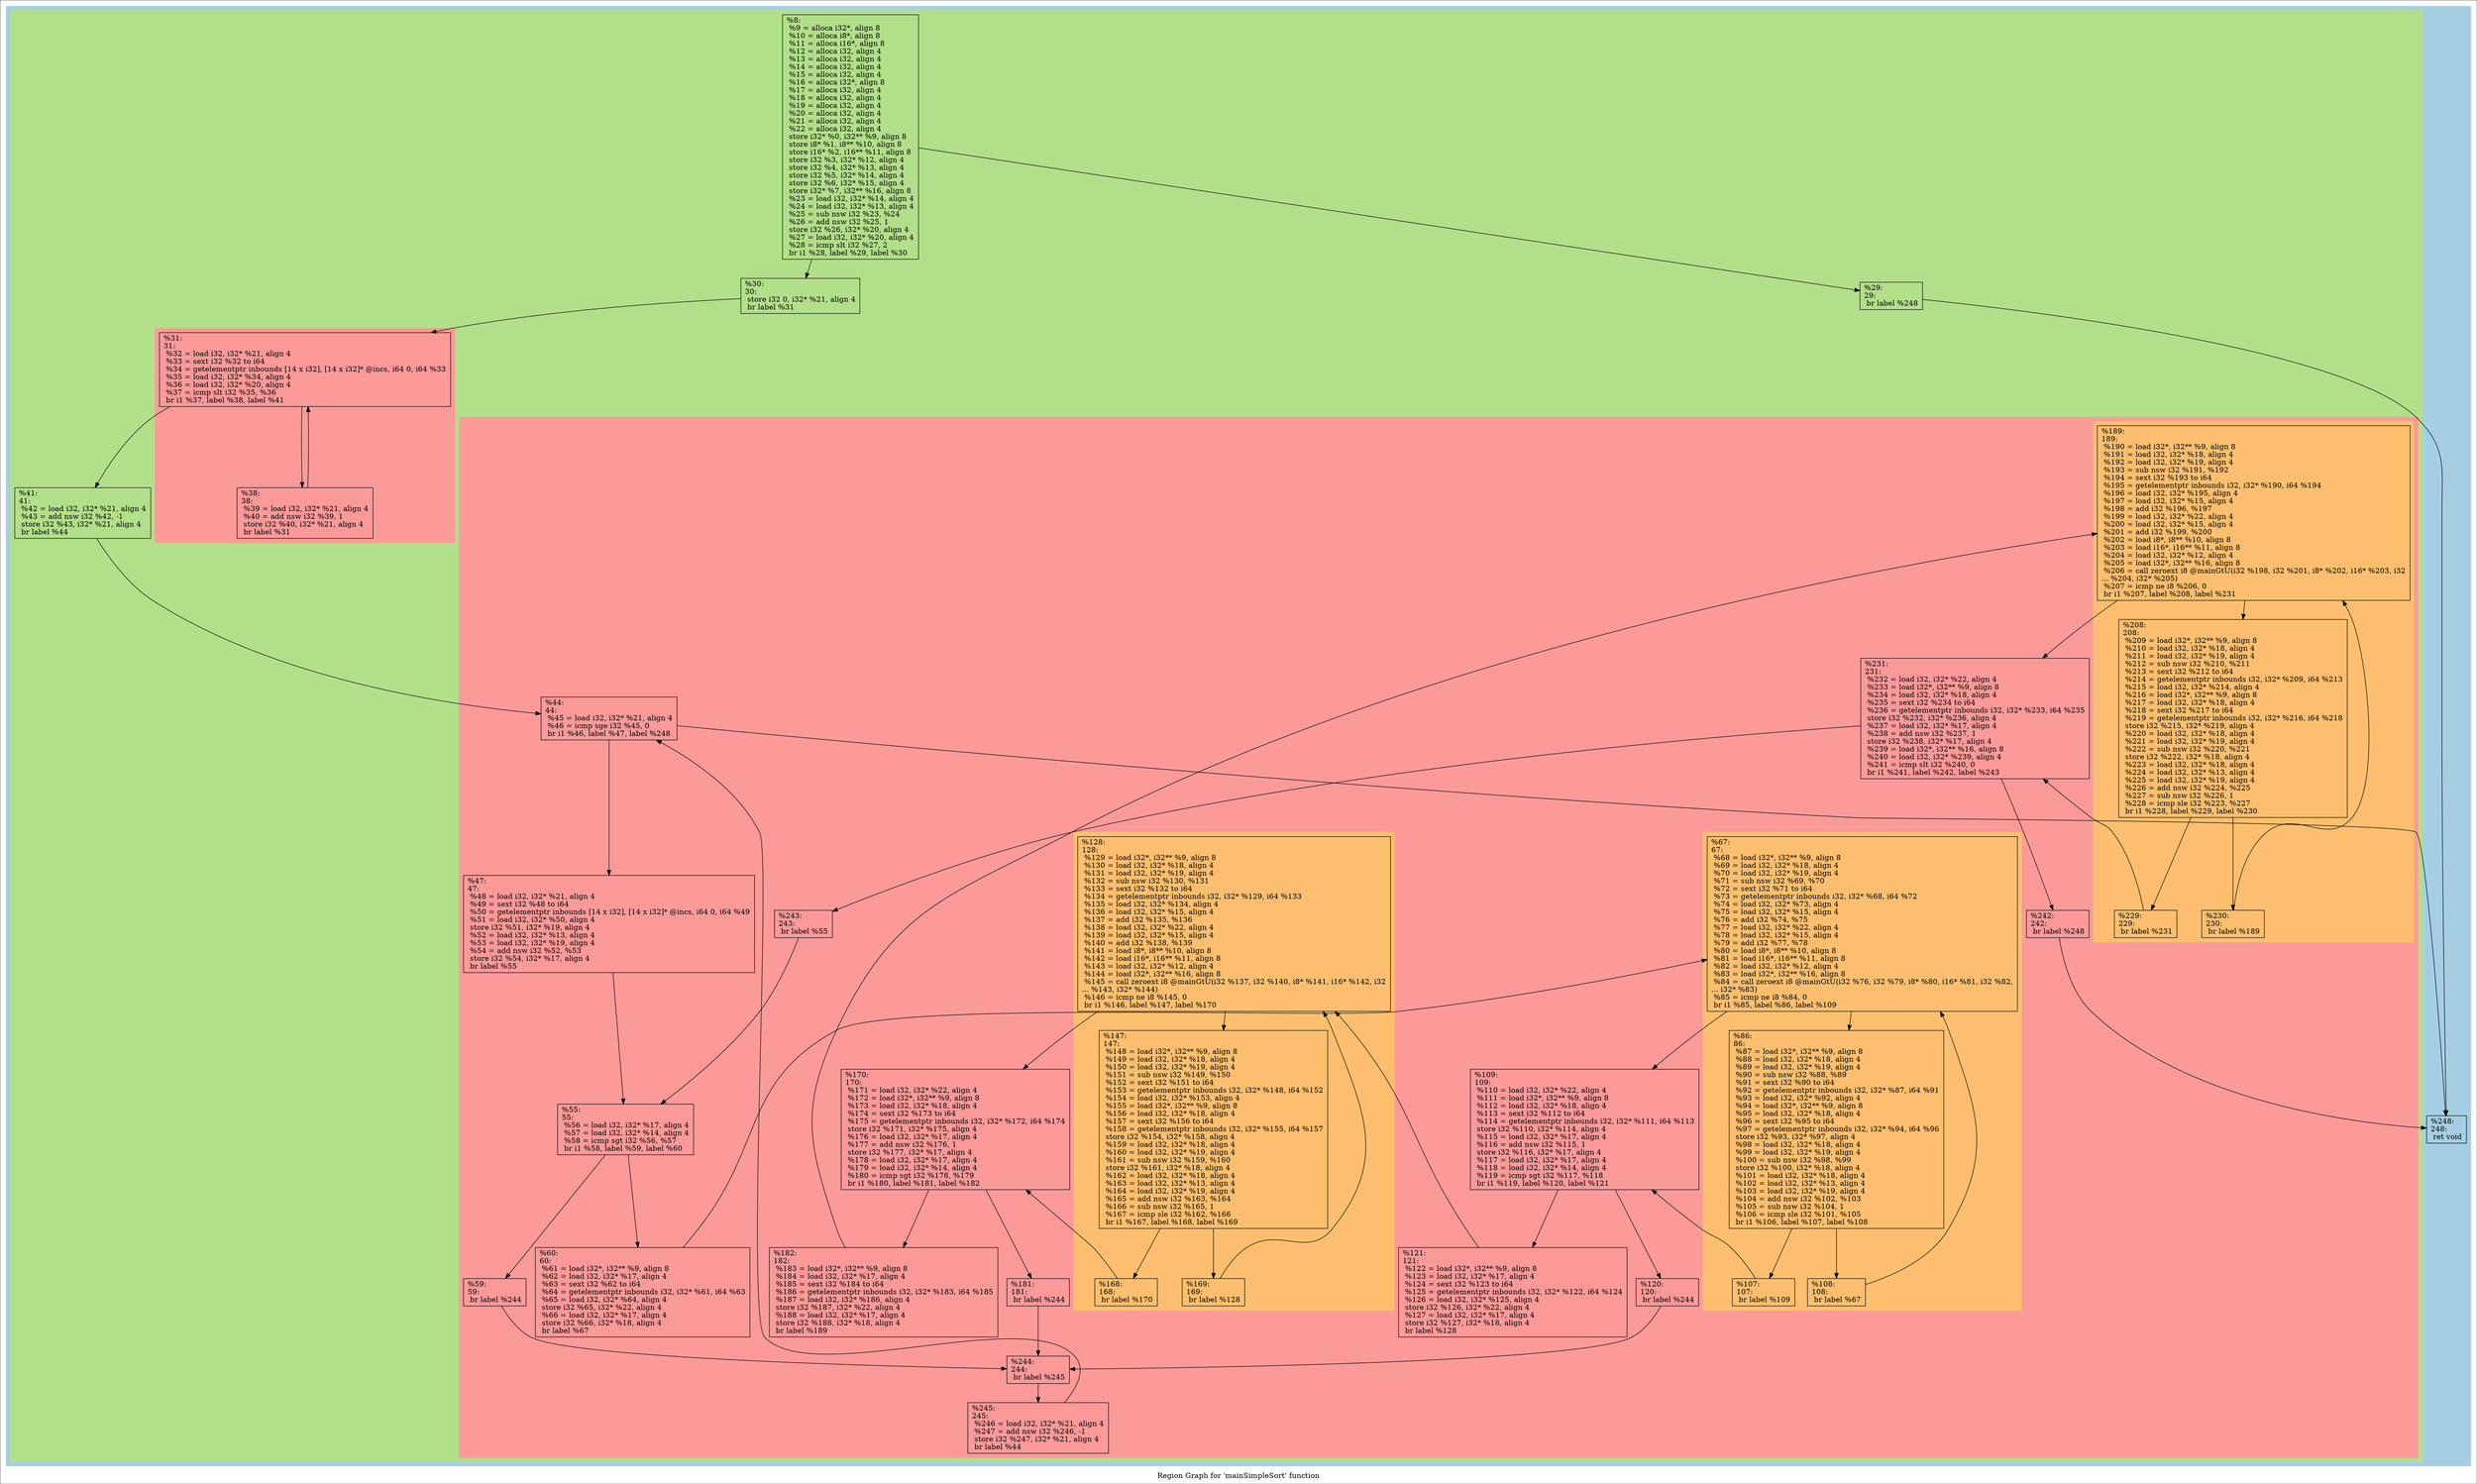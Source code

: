 digraph "Region Graph for 'mainSimpleSort' function" {
	label="Region Graph for 'mainSimpleSort' function";

	Node0xbf5b40 [shape=record,label="{%8:\l  %9 = alloca i32*, align 8\l  %10 = alloca i8*, align 8\l  %11 = alloca i16*, align 8\l  %12 = alloca i32, align 4\l  %13 = alloca i32, align 4\l  %14 = alloca i32, align 4\l  %15 = alloca i32, align 4\l  %16 = alloca i32*, align 8\l  %17 = alloca i32, align 4\l  %18 = alloca i32, align 4\l  %19 = alloca i32, align 4\l  %20 = alloca i32, align 4\l  %21 = alloca i32, align 4\l  %22 = alloca i32, align 4\l  store i32* %0, i32** %9, align 8\l  store i8* %1, i8** %10, align 8\l  store i16* %2, i16** %11, align 8\l  store i32 %3, i32* %12, align 4\l  store i32 %4, i32* %13, align 4\l  store i32 %5, i32* %14, align 4\l  store i32 %6, i32* %15, align 4\l  store i32* %7, i32** %16, align 8\l  %23 = load i32, i32* %14, align 4\l  %24 = load i32, i32* %13, align 4\l  %25 = sub nsw i32 %23, %24\l  %26 = add nsw i32 %25, 1\l  store i32 %26, i32* %20, align 4\l  %27 = load i32, i32* %20, align 4\l  %28 = icmp slt i32 %27, 2\l  br i1 %28, label %29, label %30\l}"];
	Node0xbf5b40 -> Node0xbe9e00;
	Node0xbf5b40 -> Node0xb38a40;
	Node0xbe9e00 [shape=record,label="{%29:\l29:                                               \l  br label %248\l}"];
	Node0xbe9e00 -> Node0xa5d500;
	Node0xa5d500 [shape=record,label="{%248:\l248:                                              \l  ret void\l}"];
	Node0xb38a40 [shape=record,label="{%30:\l30:                                               \l  store i32 0, i32* %21, align 4\l  br label %31\l}"];
	Node0xb38a40 -> Node0xc09780;
	Node0xc09780 [shape=record,label="{%31:\l31:                                               \l  %32 = load i32, i32* %21, align 4\l  %33 = sext i32 %32 to i64\l  %34 = getelementptr inbounds [14 x i32], [14 x i32]* @incs, i64 0, i64 %33\l  %35 = load i32, i32* %34, align 4\l  %36 = load i32, i32* %20, align 4\l  %37 = icmp slt i32 %35, %36\l  br i1 %37, label %38, label %41\l}"];
	Node0xc09780 -> Node0xb24d70;
	Node0xc09780 -> Node0xbaaf50;
	Node0xb24d70 [shape=record,label="{%38:\l38:                                               \l  %39 = load i32, i32* %21, align 4\l  %40 = add nsw i32 %39, 1\l  store i32 %40, i32* %21, align 4\l  br label %31\l}"];
	Node0xb24d70 -> Node0xc09780[constraint=false];
	Node0xbaaf50 [shape=record,label="{%41:\l41:                                               \l  %42 = load i32, i32* %21, align 4\l  %43 = add nsw i32 %42, -1\l  store i32 %43, i32* %21, align 4\l  br label %44\l}"];
	Node0xbaaf50 -> Node0xb3d0e0;
	Node0xb3d0e0 [shape=record,label="{%44:\l44:                                               \l  %45 = load i32, i32* %21, align 4\l  %46 = icmp sge i32 %45, 0\l  br i1 %46, label %47, label %248\l}"];
	Node0xb3d0e0 -> Node0xc09960;
	Node0xb3d0e0 -> Node0xa5d500;
	Node0xc09960 [shape=record,label="{%47:\l47:                                               \l  %48 = load i32, i32* %21, align 4\l  %49 = sext i32 %48 to i64\l  %50 = getelementptr inbounds [14 x i32], [14 x i32]* @incs, i64 0, i64 %49\l  %51 = load i32, i32* %50, align 4\l  store i32 %51, i32* %19, align 4\l  %52 = load i32, i32* %13, align 4\l  %53 = load i32, i32* %19, align 4\l  %54 = add nsw i32 %52, %53\l  store i32 %54, i32* %17, align 4\l  br label %55\l}"];
	Node0xc09960 -> Node0x9ad1e0;
	Node0x9ad1e0 [shape=record,label="{%55:\l55:                                               \l  %56 = load i32, i32* %17, align 4\l  %57 = load i32, i32* %14, align 4\l  %58 = icmp sgt i32 %56, %57\l  br i1 %58, label %59, label %60\l}"];
	Node0x9ad1e0 -> Node0xb5e510;
	Node0x9ad1e0 -> Node0xb35a60;
	Node0xb5e510 [shape=record,label="{%59:\l59:                                               \l  br label %244\l}"];
	Node0xb5e510 -> Node0xb2dac0;
	Node0xb2dac0 [shape=record,label="{%244:\l244:                                              \l  br label %245\l}"];
	Node0xb2dac0 -> Node0xa622e0;
	Node0xa622e0 [shape=record,label="{%245:\l245:                                              \l  %246 = load i32, i32* %21, align 4\l  %247 = add nsw i32 %246, -1\l  store i32 %247, i32* %21, align 4\l  br label %44\l}"];
	Node0xa622e0 -> Node0xb3d0e0[constraint=false];
	Node0xb35a60 [shape=record,label="{%60:\l60:                                               \l  %61 = load i32*, i32** %9, align 8\l  %62 = load i32, i32* %17, align 4\l  %63 = sext i32 %62 to i64\l  %64 = getelementptr inbounds i32, i32* %61, i64 %63\l  %65 = load i32, i32* %64, align 4\l  store i32 %65, i32* %22, align 4\l  %66 = load i32, i32* %17, align 4\l  store i32 %66, i32* %18, align 4\l  br label %67\l}"];
	Node0xb35a60 -> Node0x9b5430;
	Node0x9b5430 [shape=record,label="{%67:\l67:                                               \l  %68 = load i32*, i32** %9, align 8\l  %69 = load i32, i32* %18, align 4\l  %70 = load i32, i32* %19, align 4\l  %71 = sub nsw i32 %69, %70\l  %72 = sext i32 %71 to i64\l  %73 = getelementptr inbounds i32, i32* %68, i64 %72\l  %74 = load i32, i32* %73, align 4\l  %75 = load i32, i32* %15, align 4\l  %76 = add i32 %74, %75\l  %77 = load i32, i32* %22, align 4\l  %78 = load i32, i32* %15, align 4\l  %79 = add i32 %77, %78\l  %80 = load i8*, i8** %10, align 8\l  %81 = load i16*, i16** %11, align 8\l  %82 = load i32, i32* %12, align 4\l  %83 = load i32*, i32** %16, align 8\l  %84 = call zeroext i8 @mainGtU(i32 %76, i32 %79, i8* %80, i16* %81, i32 %82,\l... i32* %83)\l  %85 = icmp ne i8 %84, 0\l  br i1 %85, label %86, label %109\l}"];
	Node0x9b5430 -> Node0xb3da80;
	Node0x9b5430 -> Node0xb17990;
	Node0xb3da80 [shape=record,label="{%86:\l86:                                               \l  %87 = load i32*, i32** %9, align 8\l  %88 = load i32, i32* %18, align 4\l  %89 = load i32, i32* %19, align 4\l  %90 = sub nsw i32 %88, %89\l  %91 = sext i32 %90 to i64\l  %92 = getelementptr inbounds i32, i32* %87, i64 %91\l  %93 = load i32, i32* %92, align 4\l  %94 = load i32*, i32** %9, align 8\l  %95 = load i32, i32* %18, align 4\l  %96 = sext i32 %95 to i64\l  %97 = getelementptr inbounds i32, i32* %94, i64 %96\l  store i32 %93, i32* %97, align 4\l  %98 = load i32, i32* %18, align 4\l  %99 = load i32, i32* %19, align 4\l  %100 = sub nsw i32 %98, %99\l  store i32 %100, i32* %18, align 4\l  %101 = load i32, i32* %18, align 4\l  %102 = load i32, i32* %13, align 4\l  %103 = load i32, i32* %19, align 4\l  %104 = add nsw i32 %102, %103\l  %105 = sub nsw i32 %104, 1\l  %106 = icmp sle i32 %101, %105\l  br i1 %106, label %107, label %108\l}"];
	Node0xb3da80 -> Node0xaf1d50;
	Node0xb3da80 -> Node0x8de390;
	Node0xaf1d50 [shape=record,label="{%107:\l107:                                              \l  br label %109\l}"];
	Node0xaf1d50 -> Node0xb17990;
	Node0xb17990 [shape=record,label="{%109:\l109:                                              \l  %110 = load i32, i32* %22, align 4\l  %111 = load i32*, i32** %9, align 8\l  %112 = load i32, i32* %18, align 4\l  %113 = sext i32 %112 to i64\l  %114 = getelementptr inbounds i32, i32* %111, i64 %113\l  store i32 %110, i32* %114, align 4\l  %115 = load i32, i32* %17, align 4\l  %116 = add nsw i32 %115, 1\l  store i32 %116, i32* %17, align 4\l  %117 = load i32, i32* %17, align 4\l  %118 = load i32, i32* %14, align 4\l  %119 = icmp sgt i32 %117, %118\l  br i1 %119, label %120, label %121\l}"];
	Node0xb17990 -> Node0xc044b0;
	Node0xb17990 -> Node0xb440c0;
	Node0xc044b0 [shape=record,label="{%120:\l120:                                              \l  br label %244\l}"];
	Node0xc044b0 -> Node0xb2dac0;
	Node0xb440c0 [shape=record,label="{%121:\l121:                                              \l  %122 = load i32*, i32** %9, align 8\l  %123 = load i32, i32* %17, align 4\l  %124 = sext i32 %123 to i64\l  %125 = getelementptr inbounds i32, i32* %122, i64 %124\l  %126 = load i32, i32* %125, align 4\l  store i32 %126, i32* %22, align 4\l  %127 = load i32, i32* %17, align 4\l  store i32 %127, i32* %18, align 4\l  br label %128\l}"];
	Node0xb440c0 -> Node0xb5c0b0;
	Node0xb5c0b0 [shape=record,label="{%128:\l128:                                              \l  %129 = load i32*, i32** %9, align 8\l  %130 = load i32, i32* %18, align 4\l  %131 = load i32, i32* %19, align 4\l  %132 = sub nsw i32 %130, %131\l  %133 = sext i32 %132 to i64\l  %134 = getelementptr inbounds i32, i32* %129, i64 %133\l  %135 = load i32, i32* %134, align 4\l  %136 = load i32, i32* %15, align 4\l  %137 = add i32 %135, %136\l  %138 = load i32, i32* %22, align 4\l  %139 = load i32, i32* %15, align 4\l  %140 = add i32 %138, %139\l  %141 = load i8*, i8** %10, align 8\l  %142 = load i16*, i16** %11, align 8\l  %143 = load i32, i32* %12, align 4\l  %144 = load i32*, i32** %16, align 8\l  %145 = call zeroext i8 @mainGtU(i32 %137, i32 %140, i8* %141, i16* %142, i32\l... %143, i32* %144)\l  %146 = icmp ne i8 %145, 0\l  br i1 %146, label %147, label %170\l}"];
	Node0xb5c0b0 -> Node0xc04720;
	Node0xb5c0b0 -> Node0xb17730;
	Node0xc04720 [shape=record,label="{%147:\l147:                                              \l  %148 = load i32*, i32** %9, align 8\l  %149 = load i32, i32* %18, align 4\l  %150 = load i32, i32* %19, align 4\l  %151 = sub nsw i32 %149, %150\l  %152 = sext i32 %151 to i64\l  %153 = getelementptr inbounds i32, i32* %148, i64 %152\l  %154 = load i32, i32* %153, align 4\l  %155 = load i32*, i32** %9, align 8\l  %156 = load i32, i32* %18, align 4\l  %157 = sext i32 %156 to i64\l  %158 = getelementptr inbounds i32, i32* %155, i64 %157\l  store i32 %154, i32* %158, align 4\l  %159 = load i32, i32* %18, align 4\l  %160 = load i32, i32* %19, align 4\l  %161 = sub nsw i32 %159, %160\l  store i32 %161, i32* %18, align 4\l  %162 = load i32, i32* %18, align 4\l  %163 = load i32, i32* %13, align 4\l  %164 = load i32, i32* %19, align 4\l  %165 = add nsw i32 %163, %164\l  %166 = sub nsw i32 %165, 1\l  %167 = icmp sle i32 %162, %166\l  br i1 %167, label %168, label %169\l}"];
	Node0xc04720 -> Node0xaae360;
	Node0xc04720 -> Node0xafa9f0;
	Node0xaae360 [shape=record,label="{%168:\l168:                                              \l  br label %170\l}"];
	Node0xaae360 -> Node0xb17730;
	Node0xb17730 [shape=record,label="{%170:\l170:                                              \l  %171 = load i32, i32* %22, align 4\l  %172 = load i32*, i32** %9, align 8\l  %173 = load i32, i32* %18, align 4\l  %174 = sext i32 %173 to i64\l  %175 = getelementptr inbounds i32, i32* %172, i64 %174\l  store i32 %171, i32* %175, align 4\l  %176 = load i32, i32* %17, align 4\l  %177 = add nsw i32 %176, 1\l  store i32 %177, i32* %17, align 4\l  %178 = load i32, i32* %17, align 4\l  %179 = load i32, i32* %14, align 4\l  %180 = icmp sgt i32 %178, %179\l  br i1 %180, label %181, label %182\l}"];
	Node0xb17730 -> Node0xb3a0a0;
	Node0xb17730 -> Node0xb5e470;
	Node0xb3a0a0 [shape=record,label="{%181:\l181:                                              \l  br label %244\l}"];
	Node0xb3a0a0 -> Node0xb2dac0;
	Node0xb5e470 [shape=record,label="{%182:\l182:                                              \l  %183 = load i32*, i32** %9, align 8\l  %184 = load i32, i32* %17, align 4\l  %185 = sext i32 %184 to i64\l  %186 = getelementptr inbounds i32, i32* %183, i64 %185\l  %187 = load i32, i32* %186, align 4\l  store i32 %187, i32* %22, align 4\l  %188 = load i32, i32* %17, align 4\l  store i32 %188, i32* %18, align 4\l  br label %189\l}"];
	Node0xb5e470 -> Node0xb31630;
	Node0xb31630 [shape=record,label="{%189:\l189:                                              \l  %190 = load i32*, i32** %9, align 8\l  %191 = load i32, i32* %18, align 4\l  %192 = load i32, i32* %19, align 4\l  %193 = sub nsw i32 %191, %192\l  %194 = sext i32 %193 to i64\l  %195 = getelementptr inbounds i32, i32* %190, i64 %194\l  %196 = load i32, i32* %195, align 4\l  %197 = load i32, i32* %15, align 4\l  %198 = add i32 %196, %197\l  %199 = load i32, i32* %22, align 4\l  %200 = load i32, i32* %15, align 4\l  %201 = add i32 %199, %200\l  %202 = load i8*, i8** %10, align 8\l  %203 = load i16*, i16** %11, align 8\l  %204 = load i32, i32* %12, align 4\l  %205 = load i32*, i32** %16, align 8\l  %206 = call zeroext i8 @mainGtU(i32 %198, i32 %201, i8* %202, i16* %203, i32\l... %204, i32* %205)\l  %207 = icmp ne i8 %206, 0\l  br i1 %207, label %208, label %231\l}"];
	Node0xb31630 -> Node0xb2c9e0;
	Node0xb31630 -> Node0xb741a0;
	Node0xb2c9e0 [shape=record,label="{%208:\l208:                                              \l  %209 = load i32*, i32** %9, align 8\l  %210 = load i32, i32* %18, align 4\l  %211 = load i32, i32* %19, align 4\l  %212 = sub nsw i32 %210, %211\l  %213 = sext i32 %212 to i64\l  %214 = getelementptr inbounds i32, i32* %209, i64 %213\l  %215 = load i32, i32* %214, align 4\l  %216 = load i32*, i32** %9, align 8\l  %217 = load i32, i32* %18, align 4\l  %218 = sext i32 %217 to i64\l  %219 = getelementptr inbounds i32, i32* %216, i64 %218\l  store i32 %215, i32* %219, align 4\l  %220 = load i32, i32* %18, align 4\l  %221 = load i32, i32* %19, align 4\l  %222 = sub nsw i32 %220, %221\l  store i32 %222, i32* %18, align 4\l  %223 = load i32, i32* %18, align 4\l  %224 = load i32, i32* %13, align 4\l  %225 = load i32, i32* %19, align 4\l  %226 = add nsw i32 %224, %225\l  %227 = sub nsw i32 %226, 1\l  %228 = icmp sle i32 %223, %227\l  br i1 %228, label %229, label %230\l}"];
	Node0xb2c9e0 -> Node0xb33670;
	Node0xb2c9e0 -> Node0xb691c0;
	Node0xb33670 [shape=record,label="{%229:\l229:                                              \l  br label %231\l}"];
	Node0xb33670 -> Node0xb741a0;
	Node0xb741a0 [shape=record,label="{%231:\l231:                                              \l  %232 = load i32, i32* %22, align 4\l  %233 = load i32*, i32** %9, align 8\l  %234 = load i32, i32* %18, align 4\l  %235 = sext i32 %234 to i64\l  %236 = getelementptr inbounds i32, i32* %233, i64 %235\l  store i32 %232, i32* %236, align 4\l  %237 = load i32, i32* %17, align 4\l  %238 = add nsw i32 %237, 1\l  store i32 %238, i32* %17, align 4\l  %239 = load i32*, i32** %16, align 8\l  %240 = load i32, i32* %239, align 4\l  %241 = icmp slt i32 %240, 0\l  br i1 %241, label %242, label %243\l}"];
	Node0xb741a0 -> Node0xc03520;
	Node0xb741a0 -> Node0xbf2060;
	Node0xc03520 [shape=record,label="{%242:\l242:                                              \l  br label %248\l}"];
	Node0xc03520 -> Node0xa5d500;
	Node0xbf2060 [shape=record,label="{%243:\l243:                                              \l  br label %55\l}"];
	Node0xbf2060 -> Node0x9ad1e0;
	Node0xb691c0 [shape=record,label="{%230:\l230:                                              \l  br label %189\l}"];
	Node0xb691c0 -> Node0xb31630[constraint=false];
	Node0xafa9f0 [shape=record,label="{%169:\l169:                                              \l  br label %128\l}"];
	Node0xafa9f0 -> Node0xb5c0b0[constraint=false];
	Node0x8de390 [shape=record,label="{%108:\l108:                                              \l  br label %67\l}"];
	Node0x8de390 -> Node0x9b5430[constraint=false];
	colorscheme = "paired12"
        subgraph cluster_0xc177b0 {
          label = "";
          style = filled;
          color = 1
          subgraph cluster_0xc162c0 {
            label = "";
            style = filled;
            color = 3
            subgraph cluster_0xc453f0 {
              label = "";
              style = filled;
              color = 5
              Node0xc09780;
              Node0xb24d70;
            }
            subgraph cluster_0xc45370 {
              label = "";
              style = filled;
              color = 5
              subgraph cluster_0xc16240 {
                label = "";
                style = filled;
                color = 7
                Node0x9b5430;
                Node0xb3da80;
                Node0xaf1d50;
                Node0x8de390;
              }
              subgraph cluster_0xc3fe80 {
                label = "";
                style = filled;
                color = 7
                Node0xb5c0b0;
                Node0xc04720;
                Node0xaae360;
                Node0xafa9f0;
              }
              subgraph cluster_0xc48300 {
                label = "";
                style = filled;
                color = 7
                Node0xb31630;
                Node0xb2c9e0;
                Node0xb33670;
                Node0xb691c0;
              }
              Node0xb3d0e0;
              Node0xc09960;
              Node0x9ad1e0;
              Node0xb5e510;
              Node0xb2dac0;
              Node0xa622e0;
              Node0xb35a60;
              Node0xb17990;
              Node0xc044b0;
              Node0xb440c0;
              Node0xb17730;
              Node0xb3a0a0;
              Node0xb5e470;
              Node0xb741a0;
              Node0xc03520;
              Node0xbf2060;
            }
            Node0xbf5b40;
            Node0xbe9e00;
            Node0xb38a40;
            Node0xbaaf50;
          }
          Node0xa5d500;
        }
}
